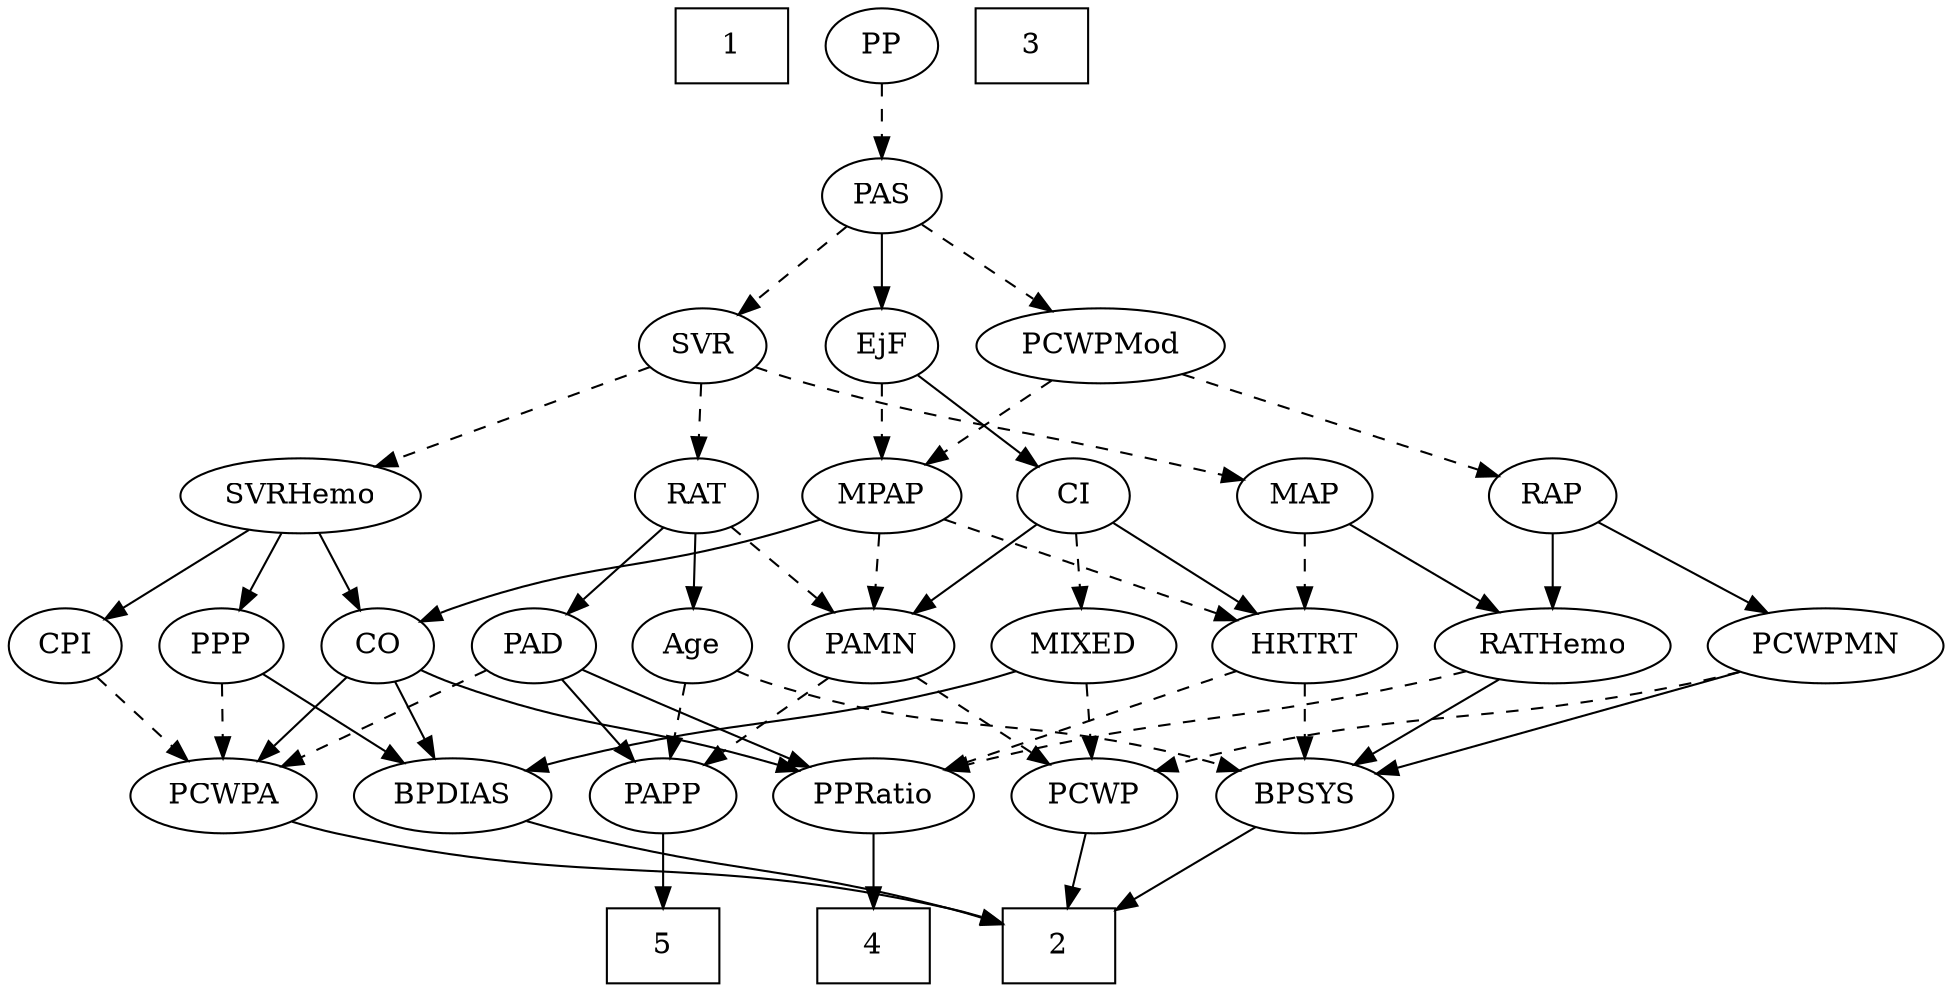 strict digraph {
	graph [bb="0,0,867.05,468"];
	node [label="\N"];
	1	[height=0.5,
		pos="332,450",
		shape=box,
		width=0.75];
	2	[height=0.5,
		pos="487,18",
		shape=box,
		width=0.75];
	3	[height=0.5,
		pos="476,450",
		shape=box,
		width=0.75];
	4	[height=0.5,
		pos="405,18",
		shape=box,
		width=0.75];
	5	[height=0.5,
		pos="316,18",
		shape=box,
		width=0.75];
	Age	[height=0.5,
		pos="319,162",
		width=0.75];
	BPSYS	[height=0.5,
		pos="593,90",
		width=1.0471];
	Age -> BPSYS	[pos="e,563.8,101.47 339.58,150.2 344.53,147.91 349.88,145.67 355,144 435.45,117.72 460.12,129.43 542,108 545.9,106.98 549.94,105.82 553.95,\
104.59",
		style=dashed];
	PAPP	[height=0.5,
		pos="316,90",
		width=0.88464];
	Age -> PAPP	[pos="e,316.73,108.1 318.26,143.7 317.93,135.98 317.53,126.71 317.16,118.11",
		style=dashed];
	EjF	[height=0.5,
		pos="404,306",
		width=0.75];
	MPAP	[height=0.5,
		pos="404,234",
		width=0.97491];
	EjF -> MPAP	[pos="e,404,252.1 404,287.7 404,279.98 404,270.71 404,262.11",
		style=dashed];
	CI	[height=0.5,
		pos="491,234",
		width=0.75];
	EjF -> CI	[pos="e,474.28,248.46 420.77,291.5 433.65,281.14 451.63,266.67 466.18,254.97",
		style=solid];
	RAP	[height=0.5,
		pos="700,234",
		width=0.77632];
	RATHemo	[height=0.5,
		pos="700,162",
		width=1.3721];
	RAP -> RATHemo	[pos="e,700,180.1 700,215.7 700,207.98 700,198.71 700,190.11",
		style=solid];
	PCWPMN	[height=0.5,
		pos="817,162",
		width=1.3902];
	RAP -> PCWPMN	[pos="e,792.16,177.86 719.85,221.13 737.23,210.73 762.84,195.4 783.41,183.1",
		style=solid];
	MIXED	[height=0.5,
		pos="495,162",
		width=1.1193];
	BPDIAS	[height=0.5,
		pos="224,90",
		width=1.1735];
	MIXED -> BPDIAS	[pos="e,255.39,102.08 464.77,150.08 458.29,147.92 451.45,145.77 445,144 370.53,123.53 349.53,128.24 275,108 271.8,107.13 268.51,106.18 \
265.21,105.18",
		style=solid];
	PCWP	[height=0.5,
		pos="498,90",
		width=0.97491];
	MIXED -> PCWP	[pos="e,497.27,108.1 495.74,143.7 496.07,135.98 496.47,126.71 496.84,118.11",
		style=dashed];
	CO	[height=0.5,
		pos="171,162",
		width=0.75];
	MPAP -> CO	[pos="e,191.63,173.63 376.83,222.59 370.38,220.28 363.48,217.94 357,216 291.33,196.31 271.67,202.76 207,180 205.09,179.33 203.15,178.59 \
201.21,177.81",
		style=solid];
	PAMN	[height=0.5,
		pos="400,162",
		width=1.011];
	MPAP -> PAMN	[pos="e,400.98,180.1 403.01,215.7 402.57,207.98 402.04,198.71 401.55,190.11",
		style=dashed];
	HRTRT	[height=0.5,
		pos="593,162",
		width=1.1013];
	MPAP -> HRTRT	[pos="e,563.12,174.07 431.89,222.67 463.99,210.78 516.95,191.17 553.33,177.69",
		style=dashed];
	BPSYS -> 2	[pos="e,513.04,36.194 571.8,75.003 557.4,65.49 538.02,52.691 521.42,41.731",
		style=solid];
	PAD	[height=0.5,
		pos="245,162",
		width=0.79437];
	PCWPA	[height=0.5,
		pos="122,90",
		width=1.1555];
	PAD -> PCWPA	[pos="e,146.47,104.92 224.41,149.28 205.54,138.54 177.26,122.45 155.19,109.89",
		style=dashed];
	PPRatio	[height=0.5,
		pos="405,90",
		width=1.1013];
	PAD -> PPRatio	[pos="e,377.34,102.91 267.89,150.71 272.87,148.49 278.11,146.16 283,144 311.54,131.42 343.93,117.36 368.16,106.88",
		style=solid];
	PAD -> PAPP	[pos="e,300.82,105.97 259.71,146.5 269.48,136.86 282.49,124.04 293.54,113.14",
		style=solid];
	CO -> PCWPA	[pos="e,133.53,107.47 160.13,145.46 154.02,136.74 146.26,125.65 139.33,115.76",
		style=solid];
	CO -> BPDIAS	[pos="e,211.53,107.47 182.76,145.46 189.43,136.65 197.93,125.43 205.48,115.46",
		style=solid];
	CO -> PPRatio	[pos="e,375.46,102.01 191.63,150.37 196.59,148.07 201.91,145.79 207,144 271.67,121.24 291.26,127.47 357,108 359.92,107.14 362.91,106.2 \
365.92,105.22",
		style=solid];
	PAS	[height=0.5,
		pos="404,378",
		width=0.75];
	PAS -> EjF	[pos="e,404,324.1 404,359.7 404,351.98 404,342.71 404,334.11",
		style=solid];
	SVR	[height=0.5,
		pos="323,306",
		width=0.77632];
	PAS -> SVR	[pos="e,338.97,320.8 388,363.17 376.24,353.01 360.06,339.03 346.79,327.56",
		style=dashed];
	PCWPMod	[height=0.5,
		pos="501,306",
		width=1.4443];
	PAS -> PCWPMod	[pos="e,479.6,322.45 421.79,364.16 435.67,354.14 455.25,340.02 471.47,328.31",
		style=dashed];
	PAMN -> PCWP	[pos="e,478.2,105.14 419.83,146.83 434.18,136.59 453.77,122.59 469.75,111.18",
		style=dashed];
	PAMN -> PAPP	[pos="e,333.21,105.35 382.19,146.15 370.22,136.18 354.28,122.9 341.05,111.87",
		style=dashed];
	RATHemo -> BPSYS	[pos="e,614.46,105.04 677.05,145.98 661.25,135.65 640.12,121.83 623,110.63",
		style=solid];
	RATHemo -> PPRatio	[pos="e,434.59,102.04 663.63,149.76 656.49,147.72 649.04,145.7 642,144 559.31,124.01 536.18,130 454,108 450.83,107.15 447.56,106.2 444.29,\
105.19",
		style=dashed];
	CPI	[height=0.5,
		pos="27,162",
		width=0.75];
	CPI -> PCWPA	[pos="e,101.72,105.94 44.424,148.16 58.074,138.1 77.351,123.9 93.274,112.17",
		style=dashed];
	RAT	[height=0.5,
		pos="321,234",
		width=0.75827];
	RAT -> Age	[pos="e,319.49,180.1 320.51,215.7 320.29,207.98 320.02,198.71 319.77,190.11",
		style=solid];
	RAT -> PAD	[pos="e,260.62,177.38 305.62,218.83 294.88,208.94 280.34,195.55 268.19,184.36",
		style=solid];
	RAT -> PAMN	[pos="e,383.06,178.01 336.61,219.17 347.7,209.34 362.83,195.93 375.53,184.69",
		style=dashed];
	SVR -> RAT	[pos="e,321.49,252.1 322.51,287.7 322.29,279.98 322.02,270.71 321.77,262.11",
		style=dashed];
	SVRHemo	[height=0.5,
		pos="135,234",
		width=1.3902];
	SVR -> SVRHemo	[pos="e,168.43,247.45 299.19,296.13 268.81,284.82 215.69,265.04 178.11,251.05",
		style=dashed];
	MAP	[height=0.5,
		pos="593,234",
		width=0.84854];
	SVR -> MAP	[pos="e,565.75,242.21 346.15,295.55 353.1,292.91 360.8,290.16 368,288 437.39,267.15 456.58,269.04 527,252 536.37,249.73 546.47,247.18 \
555.88,244.77",
		style=dashed];
	PCWPMod -> RAP	[pos="e,675.87,243.49 536.12,292.65 572.84,279.73 630.05,259.61 666.25,246.87",
		style=dashed];
	PCWPMod -> MPAP	[pos="e,423.49,249.07 479.47,289.46 465.48,279.36 447.08,266.09 431.96,255.18",
		style=dashed];
	PCWPA -> 2	[pos="e,459.58,30.254 152.75,77.716 159.36,75.581 166.36,73.538 173,72 290.08,44.878 324.37,65.006 441,36 443.96,35.263 447,34.4 450.02,\
33.459",
		style=solid];
	PCWPMN -> BPSYS	[pos="e,623.71,100.6 780.51,149.6 740.11,136.97 675.18,116.68 633.31,103.6",
		style=solid];
	PCWPMN -> PCWP	[pos="e,525.16,101.53 780.03,149.66 772.76,147.63 765.17,145.64 758,144 664.82,122.74 638.5,132.04 546,108 542.36,107.05 538.61,105.95 \
534.88,104.78",
		style=dashed];
	SVRHemo -> CO	[pos="e,162.61,179.31 143.71,216.05 147.98,207.77 153.2,197.62 157.92,188.42",
		style=solid];
	SVRHemo -> CPI	[pos="e,45.819,175.2 111.83,217.98 95.047,207.1 72.287,192.35 54.567,180.87",
		style=solid];
	PPP	[height=0.5,
		pos="99,162",
		width=0.75];
	SVRHemo -> PPP	[pos="e,107.39,179.31 126.29,216.05 122.02,207.77 116.8,197.62 112.08,188.42",
		style=solid];
	BPDIAS -> 2	[pos="e,459.97,29.708 255.4,77.943 261.84,75.841 268.61,73.753 275,72 347.8,52.034 368.53,57.137 441,36 444.11,35.094 447.3,34.083 450.5,\
33.017",
		style=solid];
	MAP -> RATHemo	[pos="e,676.77,178.19 612.63,220.16 628.18,209.99 650.22,195.56 668.28,183.75",
		style=solid];
	MAP -> HRTRT	[pos="e,593,180.1 593,215.7 593,207.98 593,198.71 593,190.11",
		style=dashed];
	PP	[height=0.5,
		pos="404,450",
		width=0.75];
	PP -> PAS	[pos="e,404,396.1 404,431.7 404,423.98 404,414.71 404,406.11",
		style=dashed];
	PPP -> PCWPA	[pos="e,116.32,108.28 104.57,144.05 107.16,136.18 110.3,126.62 113.2,117.79",
		style=dashed];
	PPP -> BPDIAS	[pos="e,199.23,104.87 119.08,149.75 138.25,139.02 167.5,122.64 190.24,109.9",
		style=solid];
	PPRatio -> 4	[pos="e,405,36.104 405,71.697 405,63.983 405,54.712 405,46.112",
		style=solid];
	PCWP -> 2	[pos="e,489.69,36.104 495.28,71.697 494.07,63.983 492.61,54.712 491.26,46.112",
		style=solid];
	CI -> MIXED	[pos="e,494.02,180.1 491.99,215.7 492.43,207.98 492.96,198.71 493.45,190.11",
		style=dashed];
	CI -> PAMN	[pos="e,418.92,177.56 473.88,219.83 460.68,209.68 442.16,195.43 426.97,183.74",
		style=solid];
	CI -> HRTRT	[pos="e,572.11,177.34 509.24,220.49 524.26,210.17 545.88,195.34 563.38,183.32",
		style=solid];
	PAPP -> 5	[pos="e,316,36.104 316,71.697 316,63.983 316,54.712 316,46.112",
		style=solid];
	HRTRT -> BPSYS	[pos="e,593,108.1 593,143.7 593,135.98 593,126.71 593,118.11",
		style=dashed];
	HRTRT -> PPRatio	[pos="e,434.65,102.04 563.21,149.91 531.03,137.93 479.63,118.79 444.19,105.59",
		style=dashed];
}
